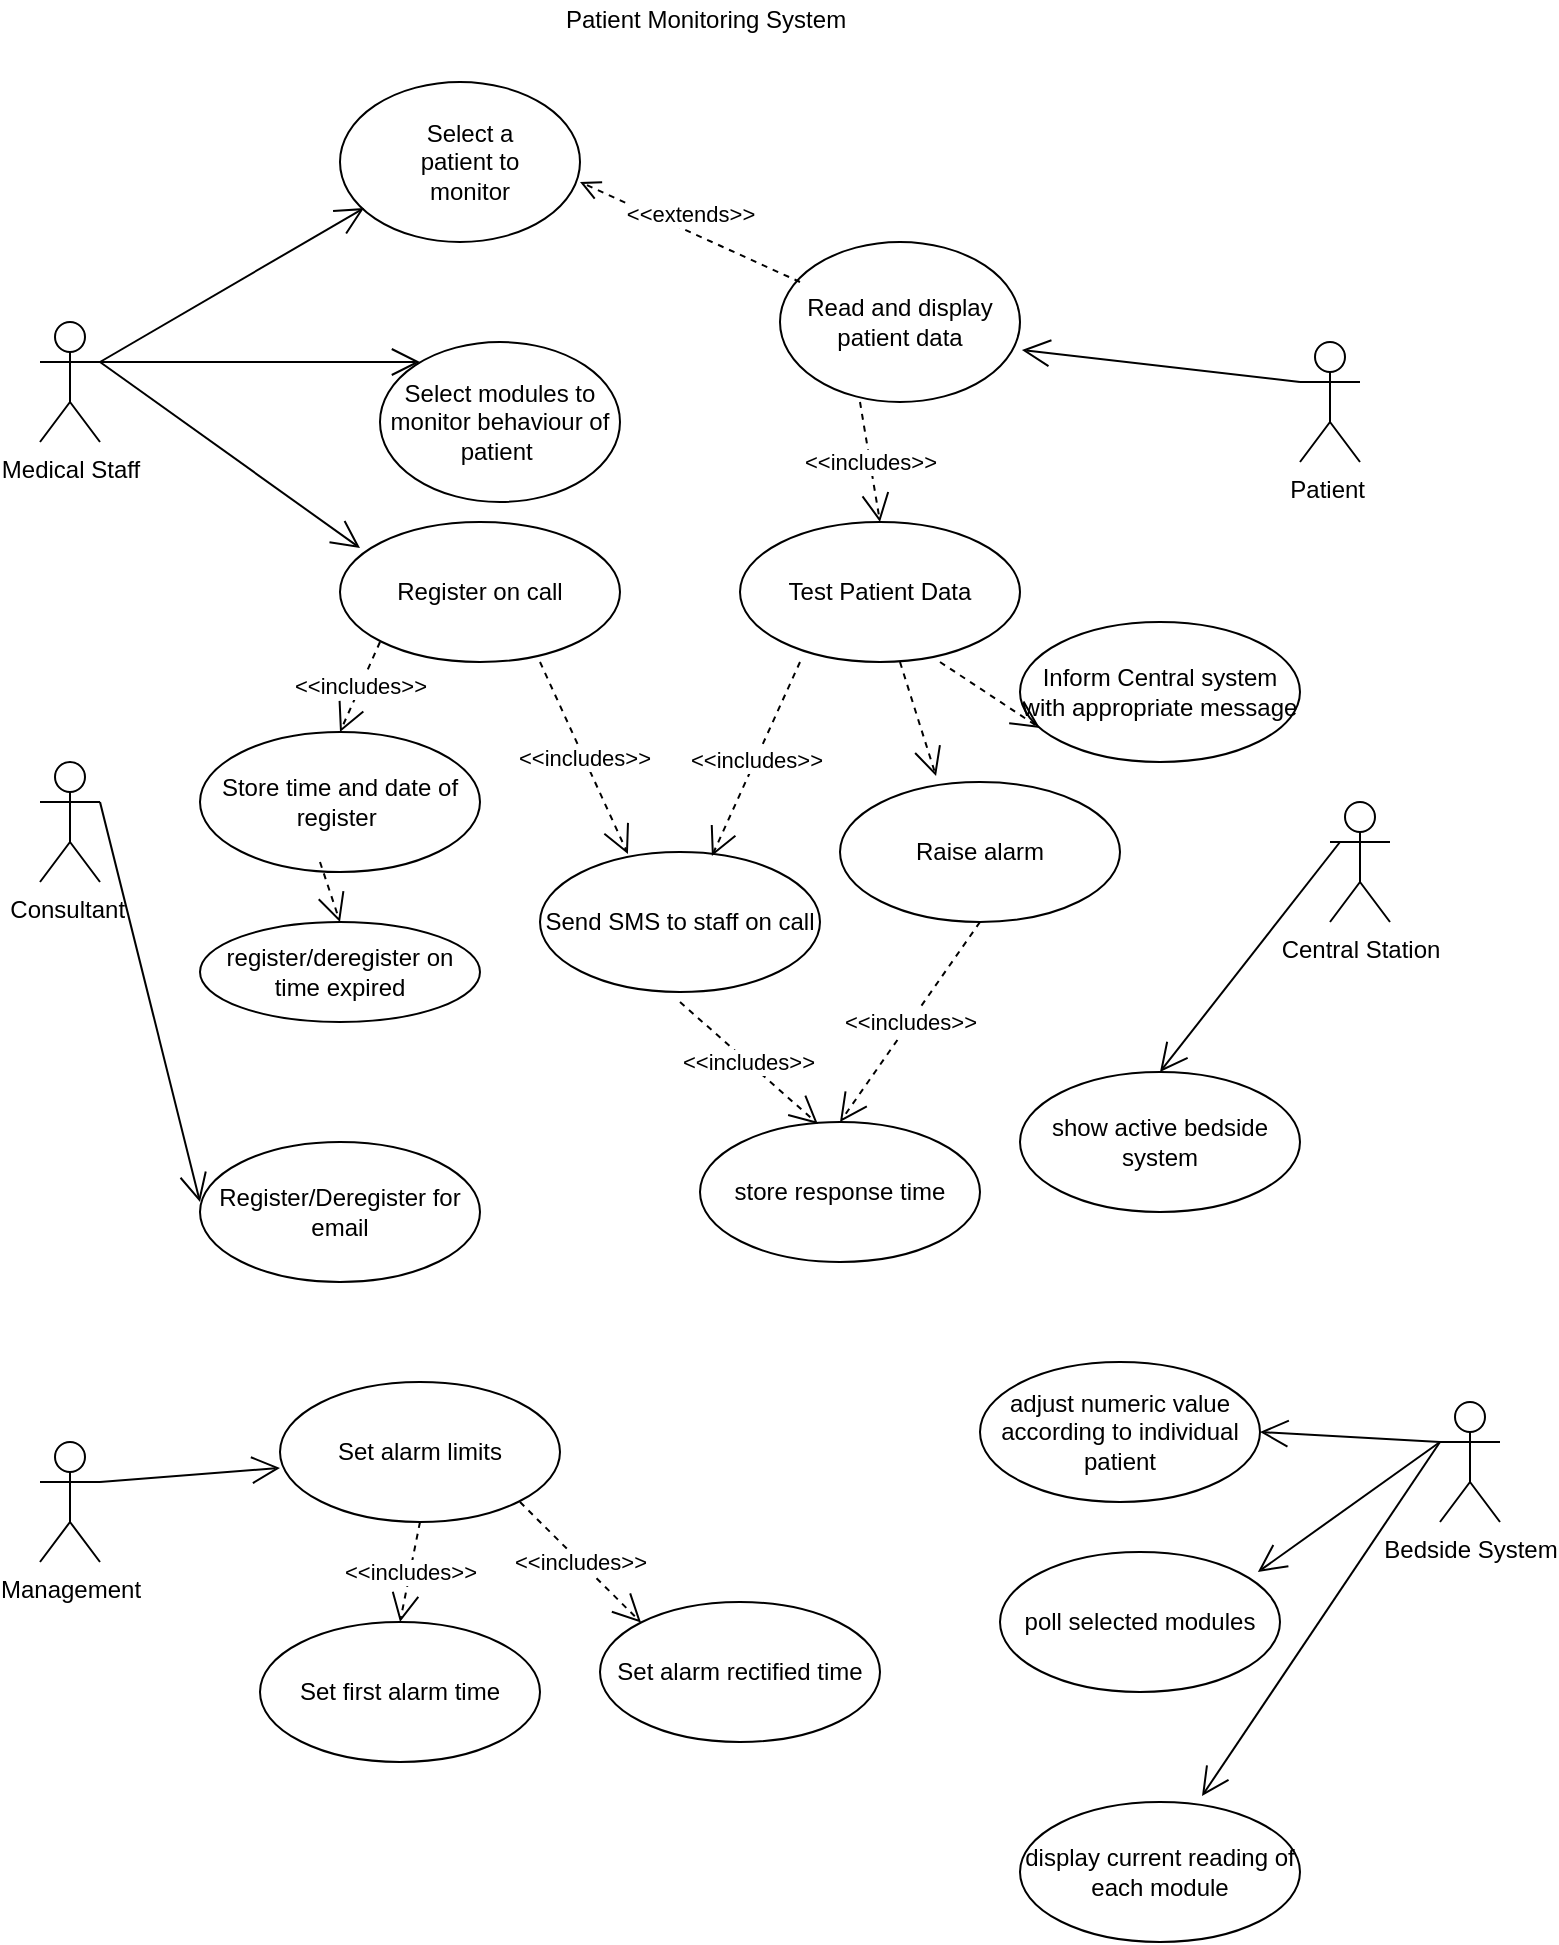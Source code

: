 <mxfile version="12.0.2" type="github" pages="1"><diagram name="Page-1" id="e7e014a7-5840-1c2e-5031-d8a46d1fe8dd"><mxGraphModel dx="2031" dy="1134" grid="1" gridSize="10" guides="1" tooltips="1" connect="1" arrows="1" fold="1" page="1" pageScale="1" pageWidth="827" pageHeight="1169" background="#ffffff" math="0" shadow="0"><root><mxCell id="0"/><mxCell id="1" parent="0"/><mxCell id="PIFZMK4rAR4j00xvATVS-90" value="Medical Staff" style="shape=umlActor;verticalLabelPosition=bottom;labelBackgroundColor=#ffffff;verticalAlign=top;html=1;outlineConnect=0;" parent="1" vertex="1"><mxGeometry x="58" y="220" width="30" height="60" as="geometry"/></mxCell><mxCell id="PIFZMK4rAR4j00xvATVS-91" value="Consultant&amp;nbsp;" style="shape=umlActor;verticalLabelPosition=bottom;labelBackgroundColor=#ffffff;verticalAlign=top;html=1;outlineConnect=0;" parent="1" vertex="1"><mxGeometry x="58" y="440" width="30" height="60" as="geometry"/></mxCell><mxCell id="PIFZMK4rAR4j00xvATVS-92" value="Management" style="shape=umlActor;verticalLabelPosition=bottom;labelBackgroundColor=#ffffff;verticalAlign=top;html=1;outlineConnect=0;" parent="1" vertex="1"><mxGeometry x="58" y="780" width="30" height="60" as="geometry"/></mxCell><mxCell id="PIFZMK4rAR4j00xvATVS-93" value="Patient&amp;nbsp;" style="shape=umlActor;verticalLabelPosition=bottom;labelBackgroundColor=#ffffff;verticalAlign=top;html=1;outlineConnect=0;" parent="1" vertex="1"><mxGeometry x="688" y="230" width="30" height="60" as="geometry"/></mxCell><mxCell id="PIFZMK4rAR4j00xvATVS-94" value="Central Station" style="shape=umlActor;verticalLabelPosition=bottom;labelBackgroundColor=#ffffff;verticalAlign=top;html=1;outlineConnect=0;" parent="1" vertex="1"><mxGeometry x="703" y="460" width="30" height="60" as="geometry"/></mxCell><mxCell id="PIFZMK4rAR4j00xvATVS-95" value="" style="ellipse;whiteSpace=wrap;html=1;" parent="1" vertex="1"><mxGeometry x="208" y="100" width="120" height="80" as="geometry"/></mxCell><mxCell id="PIFZMK4rAR4j00xvATVS-96" value="Select a patient to monitor" style="text;html=1;strokeColor=none;fillColor=none;align=center;verticalAlign=middle;whiteSpace=wrap;rounded=0;" parent="1" vertex="1"><mxGeometry x="238" y="130" width="70" height="20" as="geometry"/></mxCell><mxCell id="PIFZMK4rAR4j00xvATVS-97" value="Select modules to monitor behaviour of patient&amp;nbsp;" style="ellipse;whiteSpace=wrap;html=1;" parent="1" vertex="1"><mxGeometry x="228" y="230" width="120" height="80" as="geometry"/></mxCell><mxCell id="PIFZMK4rAR4j00xvATVS-98" value="Read and display patient data" style="ellipse;whiteSpace=wrap;html=1;" parent="1" vertex="1"><mxGeometry x="428" y="180" width="120" height="80" as="geometry"/></mxCell><mxCell id="PIFZMK4rAR4j00xvATVS-99" value="" style="endArrow=open;endFill=1;endSize=12;html=1;" parent="1" edge="1"><mxGeometry width="160" relative="1" as="geometry"><mxPoint x="88" y="240" as="sourcePoint"/><mxPoint x="248" y="240" as="targetPoint"/></mxGeometry></mxCell><mxCell id="PIFZMK4rAR4j00xvATVS-100" value="" style="endArrow=open;endFill=1;endSize=12;html=1;entryX=0.1;entryY=0.788;entryDx=0;entryDy=0;entryPerimeter=0;" parent="1" target="PIFZMK4rAR4j00xvATVS-95" edge="1"><mxGeometry width="160" relative="1" as="geometry"><mxPoint x="88" y="240" as="sourcePoint"/><mxPoint x="198" y="380" as="targetPoint"/></mxGeometry></mxCell><mxCell id="PIFZMK4rAR4j00xvATVS-101" value="&amp;lt;&amp;lt;extends&amp;gt;&amp;gt;" style="html=1;verticalAlign=bottom;endArrow=open;dashed=1;endSize=8;entryX=1;entryY=0.625;entryDx=0;entryDy=0;entryPerimeter=0;" parent="1" target="PIFZMK4rAR4j00xvATVS-95" edge="1"><mxGeometry relative="1" as="geometry"><mxPoint x="438" y="200" as="sourcePoint"/><mxPoint x="358" y="200" as="targetPoint"/></mxGeometry></mxCell><mxCell id="PIFZMK4rAR4j00xvATVS-102" value="Register on call" style="ellipse;whiteSpace=wrap;html=1;" parent="1" vertex="1"><mxGeometry x="208" y="320" width="140" height="70" as="geometry"/></mxCell><mxCell id="PIFZMK4rAR4j00xvATVS-103" value="" style="endArrow=open;endFill=1;endSize=12;html=1;" parent="1" edge="1"><mxGeometry width="160" relative="1" as="geometry"><mxPoint x="88" y="240" as="sourcePoint"/><mxPoint x="218" y="333" as="targetPoint"/></mxGeometry></mxCell><mxCell id="PIFZMK4rAR4j00xvATVS-104" value="Test Patient Data" style="ellipse;whiteSpace=wrap;html=1;" parent="1" vertex="1"><mxGeometry x="408" y="320" width="140" height="70" as="geometry"/></mxCell><mxCell id="PIFZMK4rAR4j00xvATVS-105" value="" style="endArrow=open;endFill=1;endSize=12;html=1;entryX=1.008;entryY=0.675;entryDx=0;entryDy=0;entryPerimeter=0;exitX=0;exitY=0.333;exitDx=0;exitDy=0;exitPerimeter=0;" parent="1" source="PIFZMK4rAR4j00xvATVS-93" target="PIFZMK4rAR4j00xvATVS-98" edge="1"><mxGeometry width="160" relative="1" as="geometry"><mxPoint x="528" y="270" as="sourcePoint"/><mxPoint x="688" y="270" as="targetPoint"/></mxGeometry></mxCell><mxCell id="PIFZMK4rAR4j00xvATVS-106" value="&amp;lt;&amp;lt;includes&amp;gt;&amp;gt;" style="endArrow=open;endSize=12;dashed=1;html=1;entryX=0.5;entryY=0;entryDx=0;entryDy=0;" parent="1" target="PIFZMK4rAR4j00xvATVS-104" edge="1"><mxGeometry width="160" relative="1" as="geometry"><mxPoint x="468" y="260" as="sourcePoint"/><mxPoint x="628" y="260" as="targetPoint"/><Array as="points"/></mxGeometry></mxCell><mxCell id="PIFZMK4rAR4j00xvATVS-107" value="Store time and date of register&amp;nbsp;" style="ellipse;whiteSpace=wrap;html=1;" parent="1" vertex="1"><mxGeometry x="138" y="425" width="140" height="70" as="geometry"/></mxCell><mxCell id="PIFZMK4rAR4j00xvATVS-108" value="&amp;lt;&amp;lt;includes&amp;gt;&amp;gt;" style="endArrow=open;endSize=12;dashed=1;html=1;entryX=0.5;entryY=0;entryDx=0;entryDy=0;" parent="1" target="PIFZMK4rAR4j00xvATVS-107" edge="1"><mxGeometry width="160" relative="1" as="geometry"><mxPoint x="228" y="380" as="sourcePoint"/><mxPoint x="388" y="380" as="targetPoint"/></mxGeometry></mxCell><mxCell id="PIFZMK4rAR4j00xvATVS-109" value="Send SMS to staff on call" style="ellipse;whiteSpace=wrap;html=1;" parent="1" vertex="1"><mxGeometry x="308" y="485" width="140" height="70" as="geometry"/></mxCell><mxCell id="PIFZMK4rAR4j00xvATVS-110" value="&amp;lt;&amp;lt;includes&amp;gt;&amp;gt;" style="endArrow=open;endSize=12;dashed=1;html=1;entryX=0.314;entryY=0.014;entryDx=0;entryDy=0;entryPerimeter=0;" parent="1" target="PIFZMK4rAR4j00xvATVS-109" edge="1"><mxGeometry width="160" relative="1" as="geometry"><mxPoint x="308" y="390" as="sourcePoint"/><mxPoint x="468" y="390" as="targetPoint"/></mxGeometry></mxCell><mxCell id="PIFZMK4rAR4j00xvATVS-111" value="&amp;lt;&amp;lt;includes&amp;gt;&amp;gt;" style="endArrow=open;endSize=12;dashed=1;html=1;entryX=0.614;entryY=0.029;entryDx=0;entryDy=0;entryPerimeter=0;" parent="1" target="PIFZMK4rAR4j00xvATVS-109" edge="1"><mxGeometry width="160" relative="1" as="geometry"><mxPoint x="438" y="390" as="sourcePoint"/><mxPoint x="598" y="390" as="targetPoint"/></mxGeometry></mxCell><mxCell id="PIFZMK4rAR4j00xvATVS-112" value="Raise alarm" style="ellipse;whiteSpace=wrap;html=1;" parent="1" vertex="1"><mxGeometry x="458" y="450" width="140" height="70" as="geometry"/></mxCell><mxCell id="PIFZMK4rAR4j00xvATVS-113" value="Inform Central system with appropriate message" style="ellipse;whiteSpace=wrap;html=1;" parent="1" vertex="1"><mxGeometry x="548" y="370" width="140" height="70" as="geometry"/></mxCell><mxCell id="PIFZMK4rAR4j00xvATVS-114" value="" style="endArrow=open;endSize=12;dashed=1;html=1;entryX=0.343;entryY=-0.043;entryDx=0;entryDy=0;entryPerimeter=0;" parent="1" target="PIFZMK4rAR4j00xvATVS-112" edge="1"><mxGeometry width="160" relative="1" as="geometry"><mxPoint x="488" y="390" as="sourcePoint"/><mxPoint x="648" y="390" as="targetPoint"/></mxGeometry></mxCell><mxCell id="PIFZMK4rAR4j00xvATVS-115" value="" style="endArrow=open;endSize=12;dashed=1;html=1;entryX=0.071;entryY=0.757;entryDx=0;entryDy=0;entryPerimeter=0;" parent="1" target="PIFZMK4rAR4j00xvATVS-113" edge="1"><mxGeometry width="160" relative="1" as="geometry"><mxPoint x="508" y="390" as="sourcePoint"/><mxPoint x="668" y="390" as="targetPoint"/></mxGeometry></mxCell><mxCell id="PIFZMK4rAR4j00xvATVS-116" value="register/deregister on time expired" style="ellipse;whiteSpace=wrap;html=1;" parent="1" vertex="1"><mxGeometry x="138" y="520" width="140" height="50" as="geometry"/></mxCell><mxCell id="PIFZMK4rAR4j00xvATVS-117" value="" style="endArrow=open;endSize=12;dashed=1;html=1;entryX=0.5;entryY=0;entryDx=0;entryDy=0;" parent="1" target="PIFZMK4rAR4j00xvATVS-116" edge="1"><mxGeometry width="160" relative="1" as="geometry"><mxPoint x="198" y="490" as="sourcePoint"/><mxPoint x="358" y="490" as="targetPoint"/></mxGeometry></mxCell><mxCell id="PIFZMK4rAR4j00xvATVS-118" value="Register/Deregister for email" style="ellipse;whiteSpace=wrap;html=1;" parent="1" vertex="1"><mxGeometry x="138" y="630" width="140" height="70" as="geometry"/></mxCell><mxCell id="PIFZMK4rAR4j00xvATVS-119" value="" style="endArrow=open;endFill=1;endSize=12;html=1;exitX=1;exitY=0.333;exitDx=0;exitDy=0;exitPerimeter=0;" parent="1" source="PIFZMK4rAR4j00xvATVS-91" edge="1"><mxGeometry width="160" relative="1" as="geometry"><mxPoint x="88" y="660" as="sourcePoint"/><mxPoint x="138" y="660" as="targetPoint"/></mxGeometry></mxCell><mxCell id="PIFZMK4rAR4j00xvATVS-120" value="store response time" style="ellipse;whiteSpace=wrap;html=1;" parent="1" vertex="1"><mxGeometry x="388" y="620" width="140" height="70" as="geometry"/></mxCell><mxCell id="PIFZMK4rAR4j00xvATVS-121" value="&amp;lt;&amp;lt;includes&amp;gt;&amp;gt;" style="endArrow=open;endSize=12;dashed=1;html=1;entryX=0.421;entryY=0.014;entryDx=0;entryDy=0;entryPerimeter=0;" parent="1" target="PIFZMK4rAR4j00xvATVS-120" edge="1"><mxGeometry width="160" relative="1" as="geometry"><mxPoint x="378" y="560" as="sourcePoint"/><mxPoint x="538" y="550" as="targetPoint"/></mxGeometry></mxCell><mxCell id="PIFZMK4rAR4j00xvATVS-122" value="&amp;lt;&amp;lt;includes&amp;gt;&amp;gt;" style="endArrow=open;endSize=12;dashed=1;html=1;entryX=0.5;entryY=0;entryDx=0;entryDy=0;" parent="1" target="PIFZMK4rAR4j00xvATVS-120" edge="1"><mxGeometry width="160" relative="1" as="geometry"><mxPoint x="528" y="520" as="sourcePoint"/><mxPoint x="688" y="520" as="targetPoint"/></mxGeometry></mxCell><mxCell id="PIFZMK4rAR4j00xvATVS-123" value="show active bedside system&lt;br&gt;" style="ellipse;whiteSpace=wrap;html=1;" parent="1" vertex="1"><mxGeometry x="548" y="595" width="140" height="70" as="geometry"/></mxCell><mxCell id="PIFZMK4rAR4j00xvATVS-124" value="" style="endArrow=open;endFill=1;endSize=12;html=1;entryX=0.5;entryY=0;entryDx=0;entryDy=0;" parent="1" target="PIFZMK4rAR4j00xvATVS-123" edge="1"><mxGeometry width="160" relative="1" as="geometry"><mxPoint x="708" y="480" as="sourcePoint"/><mxPoint x="868" y="480" as="targetPoint"/></mxGeometry></mxCell><mxCell id="PIFZMK4rAR4j00xvATVS-125" value="Set alarm limits" style="ellipse;whiteSpace=wrap;html=1;" parent="1" vertex="1"><mxGeometry x="178" y="750" width="140" height="70" as="geometry"/></mxCell><mxCell id="PIFZMK4rAR4j00xvATVS-126" value="" style="endArrow=open;endFill=1;endSize=12;html=1;entryX=0;entryY=0.614;entryDx=0;entryDy=0;entryPerimeter=0;" parent="1" target="PIFZMK4rAR4j00xvATVS-125" edge="1"><mxGeometry width="160" relative="1" as="geometry"><mxPoint x="88" y="800" as="sourcePoint"/><mxPoint x="248" y="800" as="targetPoint"/></mxGeometry></mxCell><mxCell id="PIFZMK4rAR4j00xvATVS-127" value="Set first alarm time" style="ellipse;whiteSpace=wrap;html=1;" parent="1" vertex="1"><mxGeometry x="168" y="870" width="140" height="70" as="geometry"/></mxCell><mxCell id="PIFZMK4rAR4j00xvATVS-128" value="&amp;lt;&amp;lt;includes&amp;gt;&amp;gt;" style="endArrow=open;endSize=12;dashed=1;html=1;entryX=0.5;entryY=0;entryDx=0;entryDy=0;" parent="1" target="PIFZMK4rAR4j00xvATVS-127" edge="1"><mxGeometry width="160" relative="1" as="geometry"><mxPoint x="248" y="820" as="sourcePoint"/><mxPoint x="408" y="820" as="targetPoint"/></mxGeometry></mxCell><mxCell id="PIFZMK4rAR4j00xvATVS-129" value="Set alarm rectified time" style="ellipse;whiteSpace=wrap;html=1;" parent="1" vertex="1"><mxGeometry x="338" y="860" width="140" height="70" as="geometry"/></mxCell><mxCell id="PIFZMK4rAR4j00xvATVS-130" value="&amp;lt;&amp;lt;includes&amp;gt;&amp;gt;" style="endArrow=open;endSize=12;dashed=1;html=1;entryX=0;entryY=0;entryDx=0;entryDy=0;" parent="1" target="PIFZMK4rAR4j00xvATVS-129" edge="1"><mxGeometry width="160" relative="1" as="geometry"><mxPoint x="298" y="810" as="sourcePoint"/><mxPoint x="458" y="810" as="targetPoint"/></mxGeometry></mxCell><mxCell id="PIFZMK4rAR4j00xvATVS-131" value="Bedside System&lt;br&gt;" style="shape=umlActor;verticalLabelPosition=bottom;labelBackgroundColor=#ffffff;verticalAlign=top;html=1;" parent="1" vertex="1"><mxGeometry x="758" y="760" width="30" height="60" as="geometry"/></mxCell><mxCell id="PIFZMK4rAR4j00xvATVS-132" value="adjust numeric value according to individual patient" style="ellipse;whiteSpace=wrap;html=1;" parent="1" vertex="1"><mxGeometry x="528" y="740" width="140" height="70" as="geometry"/></mxCell><mxCell id="PIFZMK4rAR4j00xvATVS-133" value="poll selected modules" style="ellipse;whiteSpace=wrap;html=1;" parent="1" vertex="1"><mxGeometry x="538" y="835" width="140" height="70" as="geometry"/></mxCell><mxCell id="PIFZMK4rAR4j00xvATVS-134" value="display current reading of each module" style="ellipse;whiteSpace=wrap;html=1;" parent="1" vertex="1"><mxGeometry x="548" y="960" width="140" height="70" as="geometry"/></mxCell><mxCell id="PIFZMK4rAR4j00xvATVS-135" value="" style="endArrow=open;endFill=1;endSize=12;html=1;entryX=0.921;entryY=0.143;entryDx=0;entryDy=0;entryPerimeter=0;exitX=0;exitY=0.333;exitDx=0;exitDy=0;exitPerimeter=0;" parent="1" source="PIFZMK4rAR4j00xvATVS-131" target="PIFZMK4rAR4j00xvATVS-133" edge="1"><mxGeometry width="160" relative="1" as="geometry"><mxPoint x="608" y="780" as="sourcePoint"/><mxPoint x="768" y="780" as="targetPoint"/></mxGeometry></mxCell><mxCell id="PIFZMK4rAR4j00xvATVS-136" value="" style="endArrow=open;endFill=1;endSize=12;html=1;entryX=0.65;entryY=-0.043;entryDx=0;entryDy=0;entryPerimeter=0;exitX=0;exitY=0.333;exitDx=0;exitDy=0;exitPerimeter=0;" parent="1" source="PIFZMK4rAR4j00xvATVS-131" target="PIFZMK4rAR4j00xvATVS-134" edge="1"><mxGeometry width="160" relative="1" as="geometry"><mxPoint x="718" y="880" as="sourcePoint"/><mxPoint x="626.94" y="945.01" as="targetPoint"/></mxGeometry></mxCell><mxCell id="PIFZMK4rAR4j00xvATVS-137" value="" style="endArrow=open;endFill=1;endSize=12;html=1;entryX=1;entryY=0.5;entryDx=0;entryDy=0;" parent="1" target="PIFZMK4rAR4j00xvATVS-132" edge="1"><mxGeometry width="160" relative="1" as="geometry"><mxPoint x="758" y="780" as="sourcePoint"/><mxPoint x="616.94" y="825.01" as="targetPoint"/></mxGeometry></mxCell><mxCell id="PIFZMK4rAR4j00xvATVS-138" value="Patient Monitoring System" style="text;html=1;resizable=0;points=[];autosize=1;align=left;verticalAlign=top;spacingTop=-4;" parent="1" vertex="1"><mxGeometry x="319" y="59" width="160" height="20" as="geometry"/></mxCell></root></mxGraphModel></diagram></mxfile>
